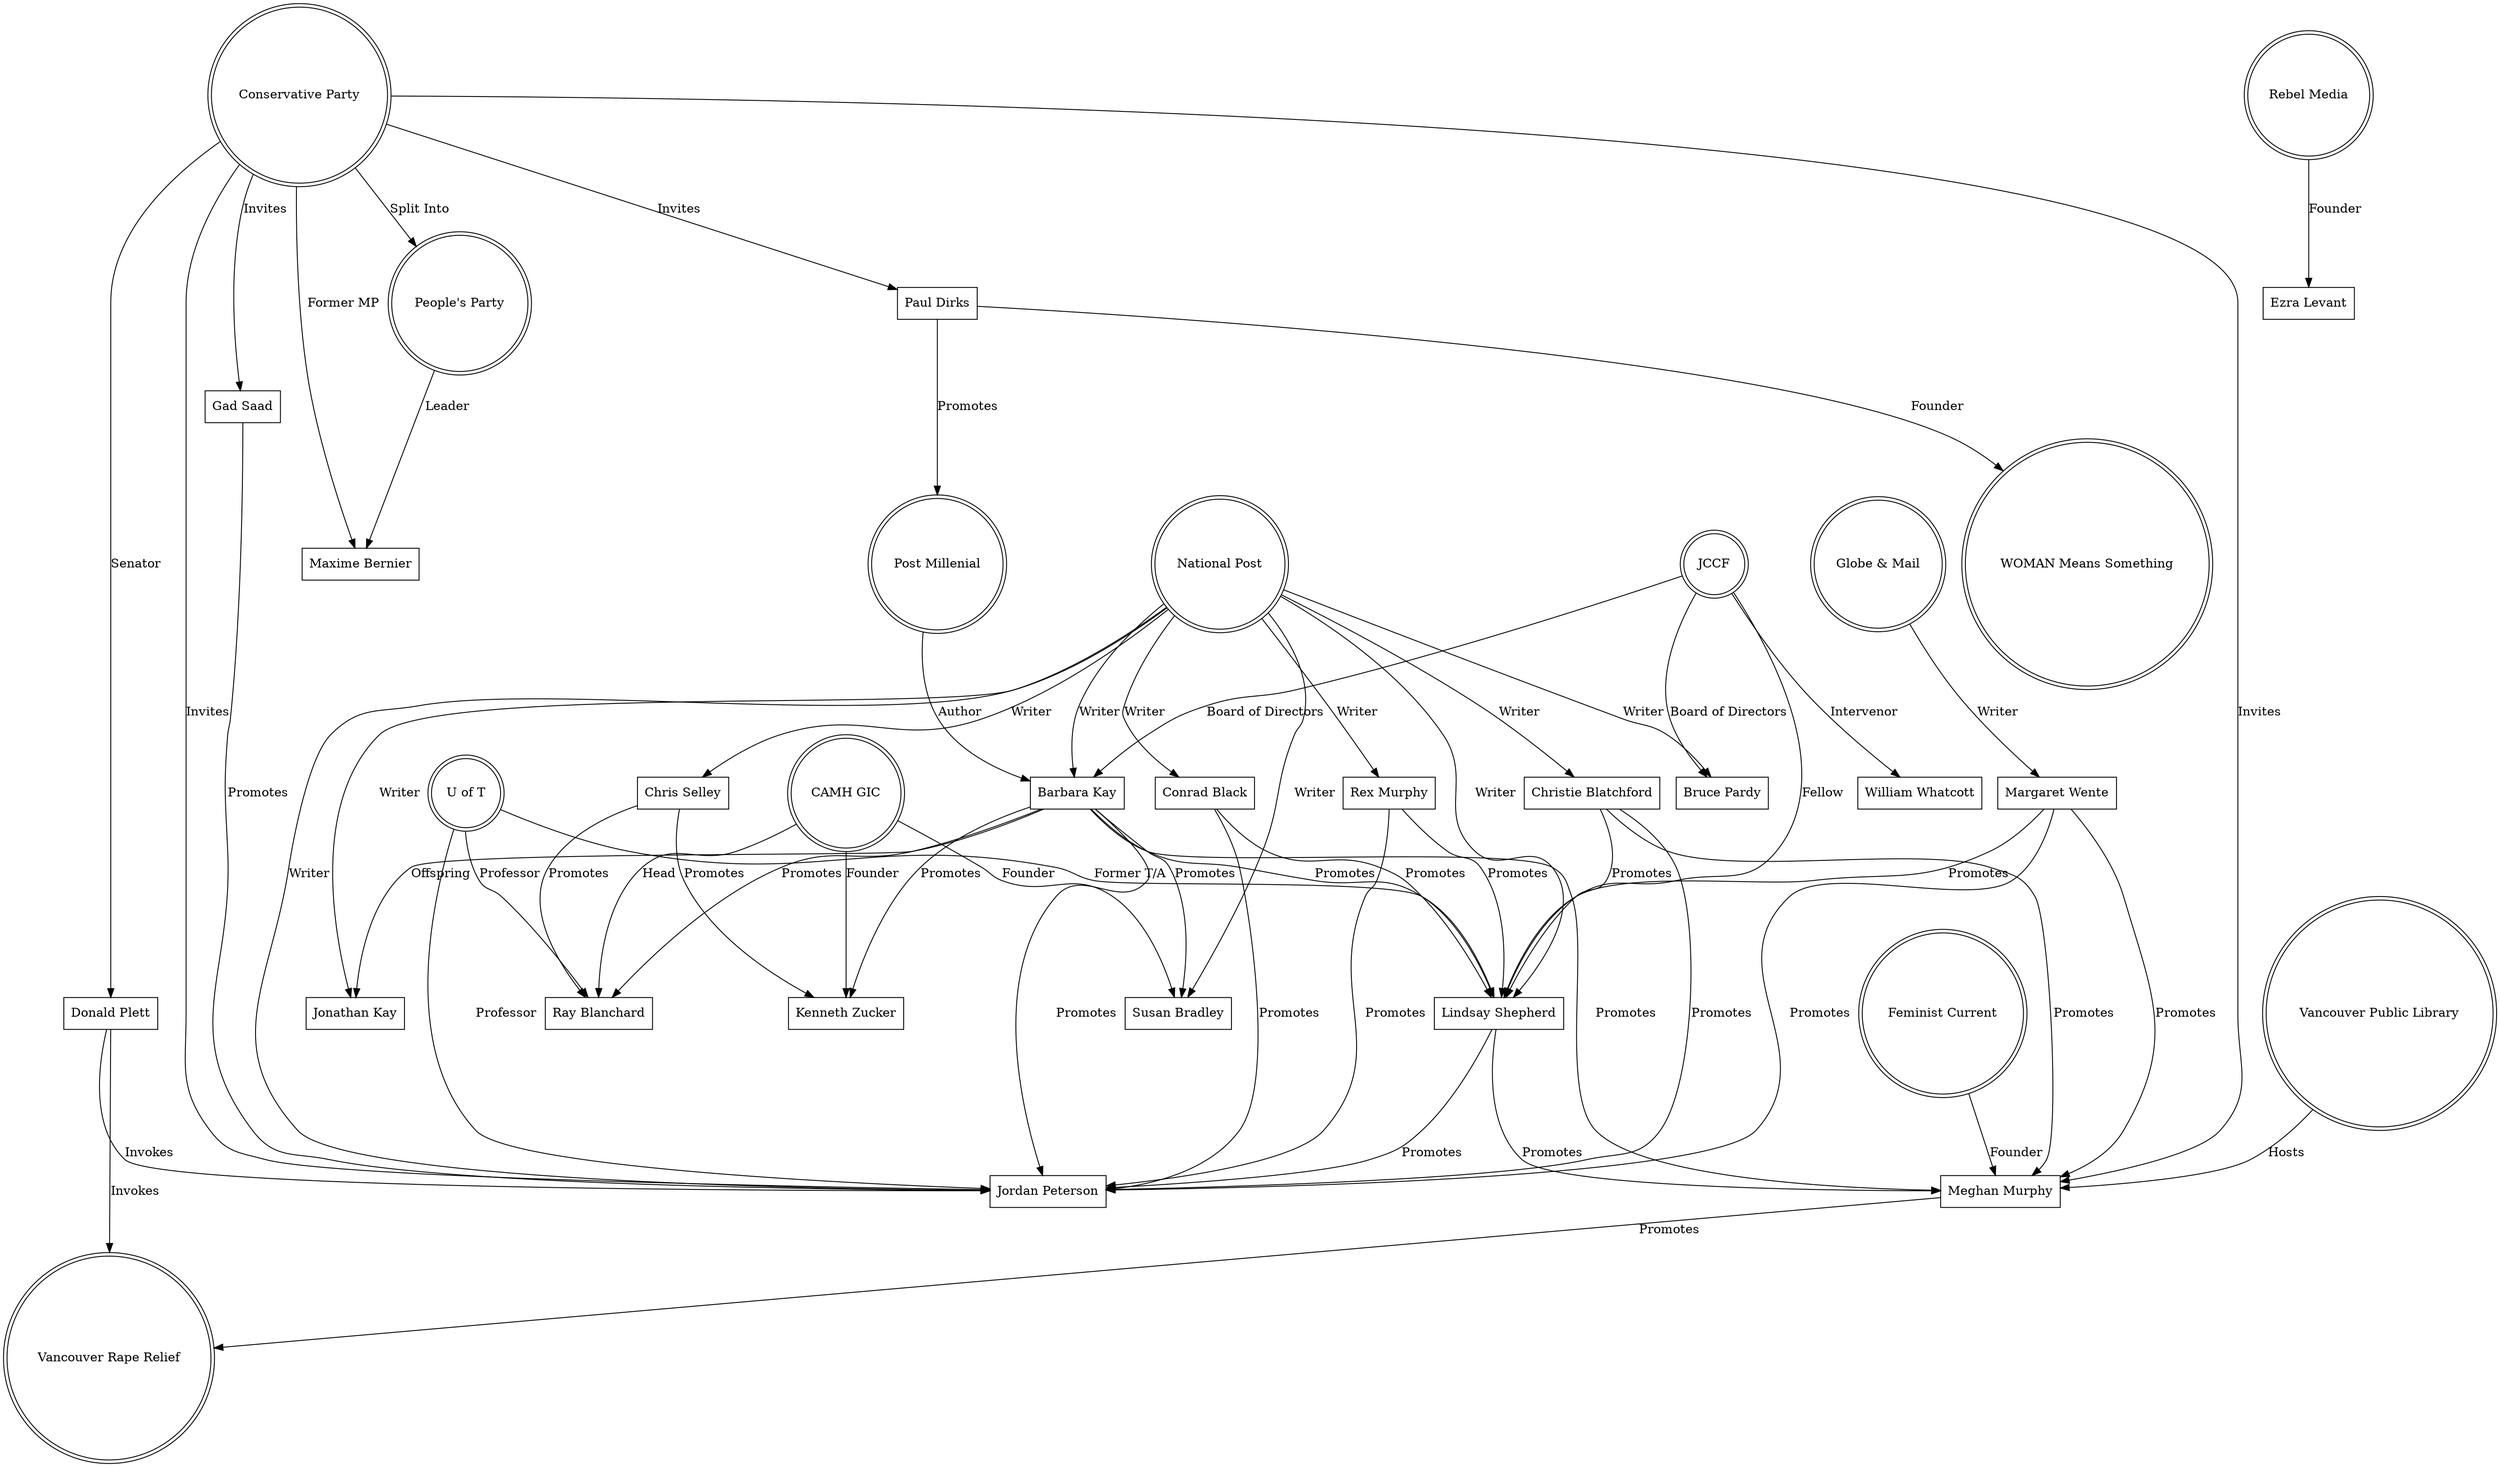 digraph transphobes {
    node [shape = doublecircle]; "National Post" "JCCF" "Conservative Party" "Globe & Mail" "People's Party" "Post Millenial" "WOMAN Means Something" "Rebel Media" "CAMH GIC" "Vancouver Rape Relief" "Feminist Current" "Vancouver Public Library" "U of T";
    node [shape = rectangle];
    "Barbara Kay" -> "Jonathan Kay" [ label = "Offspring" ];
    "Barbara Kay" -> "Jordan Peterson" [ label = "Promotes" ];
    "Barbara Kay" -> "Kenneth Zucker" [ label = "Promotes" ];
    "Barbara Kay" -> "Lindsay Shepherd" [ label = "Promotes" ];
    "Barbara Kay" -> "Meghan Murphy" [ label = "Promotes" ];
    "Barbara Kay" -> "Ray Blanchard" [ label = "Promotes" ];
    "Barbara Kay" -> "Susan Bradley" [ label = "Promotes" ];
    "CAMH GIC" -> "Kenneth Zucker" [ label = "Founder" ];
    "CAMH GIC" -> "Ray Blanchard" [ label = "Head" ];
    "CAMH GIC" -> "Susan Bradley" [ label = "Founder" ];
    "Christie Blatchford" -> "Jordan Peterson" [ label = "Promotes" ];
    "Christie Blatchford" -> "Lindsay Shepherd" [ label = "Promotes" ];
    "Christie Blatchford" -> "Meghan Murphy" [ label = "Promotes" ];
    "Chris Selley" -> "Kenneth Zucker" [ label = "Promotes" ];
    "Chris Selley" -> "Ray Blanchard" [ label = "Promotes" ];
    "Conrad Black" -> "Jordan Peterson" [ label = "Promotes" ];
    "Conrad Black" -> "Lindsay Shepherd" [ label = "Promotes" ];
    "Conservative Party" -> "Donald Plett" [ label = "Senator" ];
    "Conservative Party" -> "Gad Saad" [ label = "Invites" ];
    "Conservative Party" -> "Jordan Peterson" [ label = "Invites" ];
    "Conservative Party" -> "Maxime Bernier" [ label = "Former MP" ];
    "Conservative Party" -> "Meghan Murphy" [ label = "Invites" ];
    "Conservative Party" -> "Paul Dirks" [ label = "Invites" ];
    "Conservative Party" -> "People's Party" [ label = "Split Into" ];
    "Donald Plett" -> "Jordan Peterson" [ label = "Invokes" ];
    "Donald Plett" -> "Vancouver Rape Relief" [ label = "Invokes" ];
    "Feminist Current" -> "Meghan Murphy" [ label = "Founder" ];
    "Gad Saad" -> "Jordan Peterson" [ label = "Promotes" ];
    "Globe & Mail" -> "Margaret Wente" [ label = "Writer" ];
    "JCCF" -> "Barbara Kay" [ label = "Board of Directors" ];
    "JCCF" -> "Bruce Pardy" [ label = "Board of Directors" ];
    "JCCF" -> "Lindsay Shepherd" [ label = "Fellow" ];
    "JCCF" -> "William Whatcott" [ label = "Intervenor" ]; 
    "Lindsay Shepherd" -> "Jordan Peterson" [ label = "Promotes" ];
    "Lindsay Shepherd" -> "Meghan Murphy" [ label = "Promotes" ];
    "Margaret Wente" -> "Jordan Peterson" [ label = "Promotes" ];
    "Margaret Wente" -> "Lindsay Shepherd" [ label = "Promotes" ];
    "Margaret Wente" -> "Meghan Murphy" [ label = "Promotes" ];
    "Meghan Murphy" -> "Vancouver Rape Relief" [ label = "Promotes" ]
    "National Post" -> "Barbara Kay" [ label = "Writer" ];
    "National Post" -> "Bruce Pardy" [ label = "Writer" ];
    "National Post" -> "Christie Blatchford" [ label = "Writer" ];
    "National Post" -> "Chris Selley" [ label = "Writer" ];
    "National Post" -> "Conrad Black" [ label = "Writer" ];
    "National Post" -> "Jonathan Kay" [ label = "Writer" ];
    "National Post" -> "Jordan Peterson" [ label = "Writer" ];
    "National Post" -> "Lindsay Shepherd" [ label = "Writer" ];
    "National Post" -> "Rex Murphy" [ label = "Writer" ];
    "National Post" -> "Susan Bradley" [ label = "Writer" ];
    "Paul Dirks" -> "Post Millenial" [ label = "Promotes" ];
    "Paul Dirks" -> "WOMAN Means Something" [ label = "Founder" ];
    "People's Party" -> "Maxime Bernier" [ label = "Leader" ];
    "Post Millenial" -> "Barbara Kay" [ label = "Author" ];
    "Rebel Media" -> "Ezra Levant" [ label = "Founder" ];
    "Rex Murphy" -> "Jordan Peterson" [ label = "Promotes" ];
    "Rex Murphy" -> "Lindsay Shepherd" [ label = "Promotes" ];
    "U of T" -> "Jordan Peterson" [ label = "Professor" ];
    "U of T" -> "Lindsay Shepherd" [ label = "Former T/A" ];
    "U of T" -> "Ray Blanchard" [ label = "Professor" ];
    "Vancouver Public Library" -> "Meghan Murphy" [ label = "Hosts" ];
}
